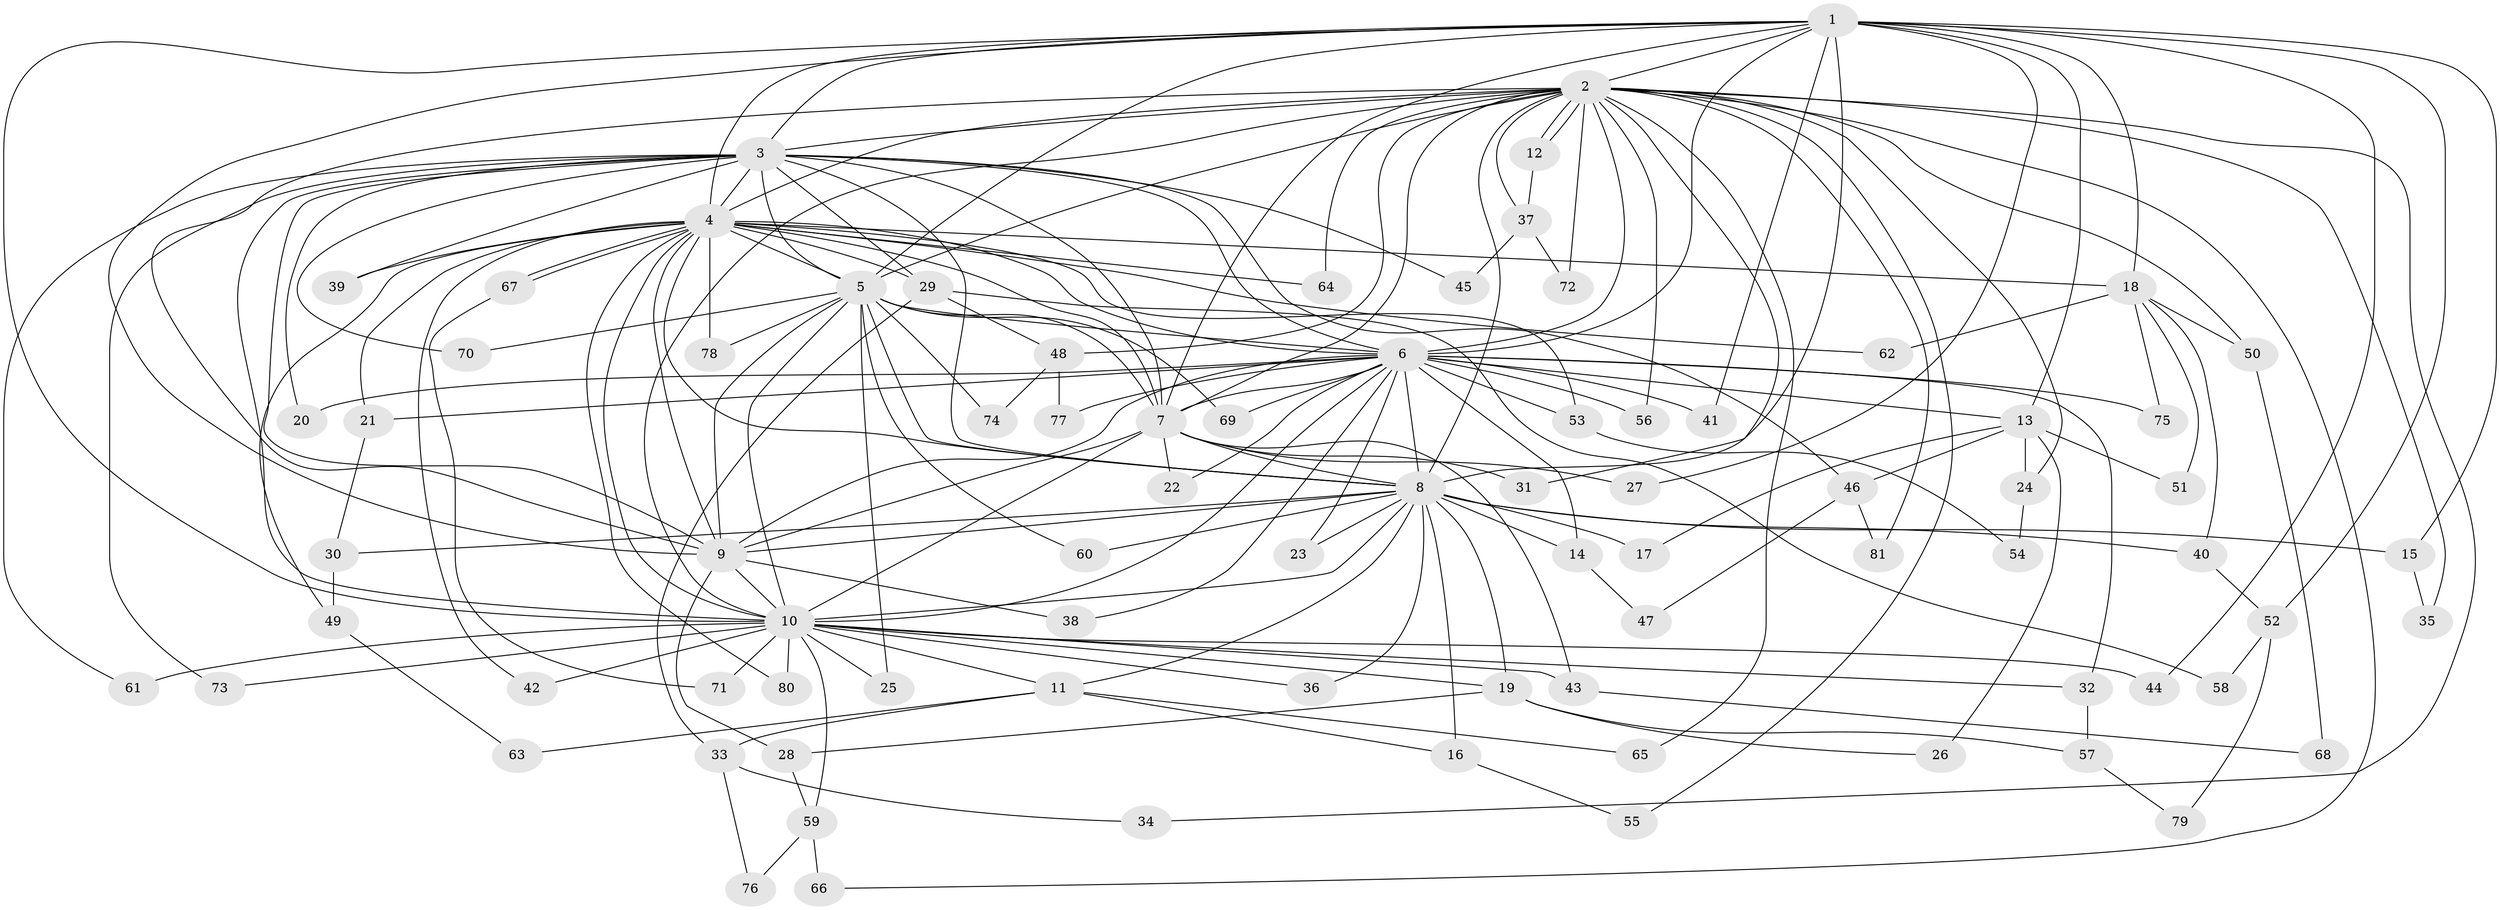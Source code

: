 // coarse degree distribution, {17: 0.015873015873015872, 25: 0.031746031746031744, 14: 0.015873015873015872, 19: 0.015873015873015872, 12: 0.015873015873015872, 18: 0.015873015873015872, 9: 0.015873015873015872, 20: 0.015873015873015872, 6: 0.015873015873015872, 4: 0.06349206349206349, 3: 0.19047619047619047, 2: 0.5079365079365079, 7: 0.015873015873015872, 5: 0.047619047619047616, 1: 0.015873015873015872}
// Generated by graph-tools (version 1.1) at 2025/41/03/06/25 10:41:31]
// undirected, 81 vertices, 187 edges
graph export_dot {
graph [start="1"]
  node [color=gray90,style=filled];
  1;
  2;
  3;
  4;
  5;
  6;
  7;
  8;
  9;
  10;
  11;
  12;
  13;
  14;
  15;
  16;
  17;
  18;
  19;
  20;
  21;
  22;
  23;
  24;
  25;
  26;
  27;
  28;
  29;
  30;
  31;
  32;
  33;
  34;
  35;
  36;
  37;
  38;
  39;
  40;
  41;
  42;
  43;
  44;
  45;
  46;
  47;
  48;
  49;
  50;
  51;
  52;
  53;
  54;
  55;
  56;
  57;
  58;
  59;
  60;
  61;
  62;
  63;
  64;
  65;
  66;
  67;
  68;
  69;
  70;
  71;
  72;
  73;
  74;
  75;
  76;
  77;
  78;
  79;
  80;
  81;
  1 -- 2;
  1 -- 3;
  1 -- 4;
  1 -- 5;
  1 -- 6;
  1 -- 7;
  1 -- 8;
  1 -- 9;
  1 -- 10;
  1 -- 13;
  1 -- 15;
  1 -- 18;
  1 -- 27;
  1 -- 41;
  1 -- 44;
  1 -- 52;
  2 -- 3;
  2 -- 4;
  2 -- 5;
  2 -- 6;
  2 -- 7;
  2 -- 8;
  2 -- 9;
  2 -- 10;
  2 -- 12;
  2 -- 12;
  2 -- 24;
  2 -- 31;
  2 -- 34;
  2 -- 35;
  2 -- 37;
  2 -- 48;
  2 -- 50;
  2 -- 55;
  2 -- 56;
  2 -- 64;
  2 -- 65;
  2 -- 66;
  2 -- 72;
  2 -- 81;
  3 -- 4;
  3 -- 5;
  3 -- 6;
  3 -- 7;
  3 -- 8;
  3 -- 9;
  3 -- 10;
  3 -- 20;
  3 -- 29;
  3 -- 39;
  3 -- 45;
  3 -- 46;
  3 -- 61;
  3 -- 70;
  3 -- 73;
  4 -- 5;
  4 -- 6;
  4 -- 7;
  4 -- 8;
  4 -- 9;
  4 -- 10;
  4 -- 18;
  4 -- 21;
  4 -- 29;
  4 -- 39;
  4 -- 42;
  4 -- 49;
  4 -- 53;
  4 -- 62;
  4 -- 64;
  4 -- 67;
  4 -- 67;
  4 -- 78;
  4 -- 80;
  5 -- 6;
  5 -- 7;
  5 -- 8;
  5 -- 9;
  5 -- 10;
  5 -- 25;
  5 -- 60;
  5 -- 69;
  5 -- 70;
  5 -- 74;
  5 -- 78;
  6 -- 7;
  6 -- 8;
  6 -- 9;
  6 -- 10;
  6 -- 13;
  6 -- 14;
  6 -- 20;
  6 -- 21;
  6 -- 22;
  6 -- 23;
  6 -- 32;
  6 -- 38;
  6 -- 41;
  6 -- 53;
  6 -- 56;
  6 -- 69;
  6 -- 75;
  6 -- 77;
  7 -- 8;
  7 -- 9;
  7 -- 10;
  7 -- 22;
  7 -- 27;
  7 -- 31;
  7 -- 43;
  8 -- 9;
  8 -- 10;
  8 -- 11;
  8 -- 14;
  8 -- 15;
  8 -- 16;
  8 -- 17;
  8 -- 19;
  8 -- 23;
  8 -- 30;
  8 -- 36;
  8 -- 40;
  8 -- 60;
  9 -- 10;
  9 -- 28;
  9 -- 38;
  10 -- 11;
  10 -- 19;
  10 -- 25;
  10 -- 32;
  10 -- 36;
  10 -- 42;
  10 -- 43;
  10 -- 44;
  10 -- 59;
  10 -- 61;
  10 -- 71;
  10 -- 73;
  10 -- 80;
  11 -- 16;
  11 -- 33;
  11 -- 63;
  11 -- 65;
  12 -- 37;
  13 -- 17;
  13 -- 24;
  13 -- 26;
  13 -- 46;
  13 -- 51;
  14 -- 47;
  15 -- 35;
  16 -- 55;
  18 -- 40;
  18 -- 50;
  18 -- 51;
  18 -- 62;
  18 -- 75;
  19 -- 26;
  19 -- 28;
  19 -- 57;
  21 -- 30;
  24 -- 54;
  28 -- 59;
  29 -- 33;
  29 -- 48;
  29 -- 58;
  30 -- 49;
  32 -- 57;
  33 -- 34;
  33 -- 76;
  37 -- 45;
  37 -- 72;
  40 -- 52;
  43 -- 68;
  46 -- 47;
  46 -- 81;
  48 -- 74;
  48 -- 77;
  49 -- 63;
  50 -- 68;
  52 -- 58;
  52 -- 79;
  53 -- 54;
  57 -- 79;
  59 -- 66;
  59 -- 76;
  67 -- 71;
}
